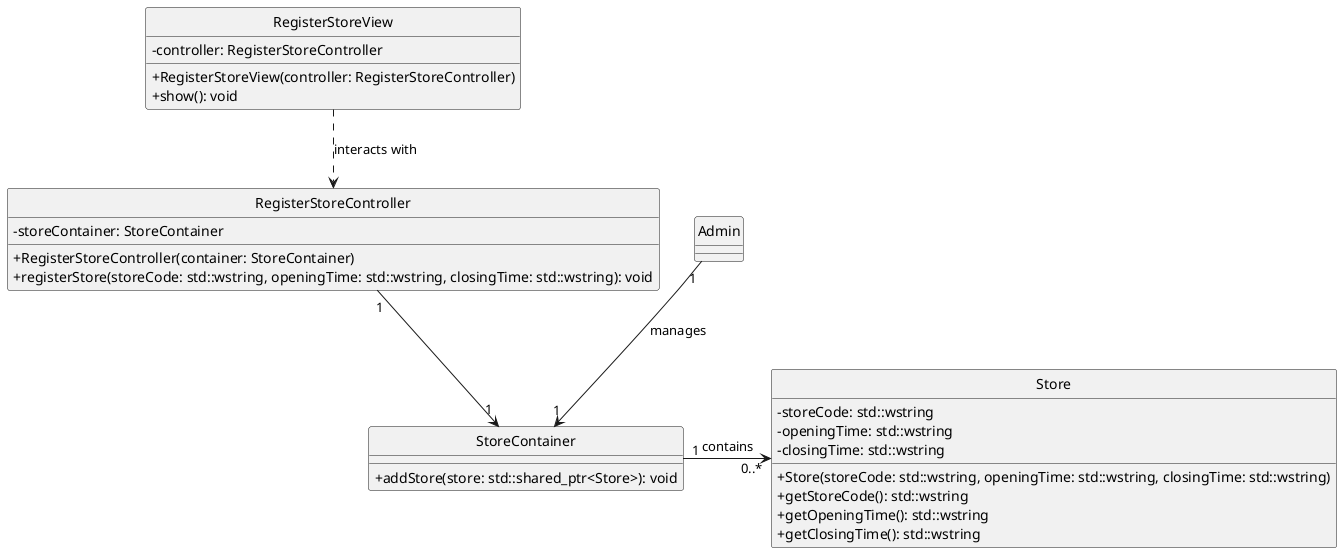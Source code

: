 @startuml
'https://plantuml.com/class-diagram

hide circle
skinparam classAttributeIconSize 0

class Store {
    - storeCode: std::wstring
    - openingTime: std::wstring
    - closingTime: std::wstring
    + Store(storeCode: std::wstring, openingTime: std::wstring, closingTime: std::wstring)
    + getStoreCode(): std::wstring
    + getOpeningTime(): std::wstring
    + getClosingTime(): std::wstring
}

class StoreContainer {
    + addStore(store: std::shared_ptr<Store>): void
}

class RegisterStoreController {
    - storeContainer: StoreContainer
    + RegisterStoreController(container: StoreContainer)
    + registerStore(storeCode: std::wstring, openingTime: std::wstring, closingTime: std::wstring): void
}

class RegisterStoreView {
    - controller: RegisterStoreController
    + RegisterStoreView(controller: RegisterStoreController)
    + show(): void
}
class Admin {

}

StoreContainer "1" -right-> "0..*" Store: contains
RegisterStoreController "1" --> "1" StoreContainer
RegisterStoreView ..> RegisterStoreController: interacts with
Admin "1" --> "1" StoreContainer: manages
@enduml
